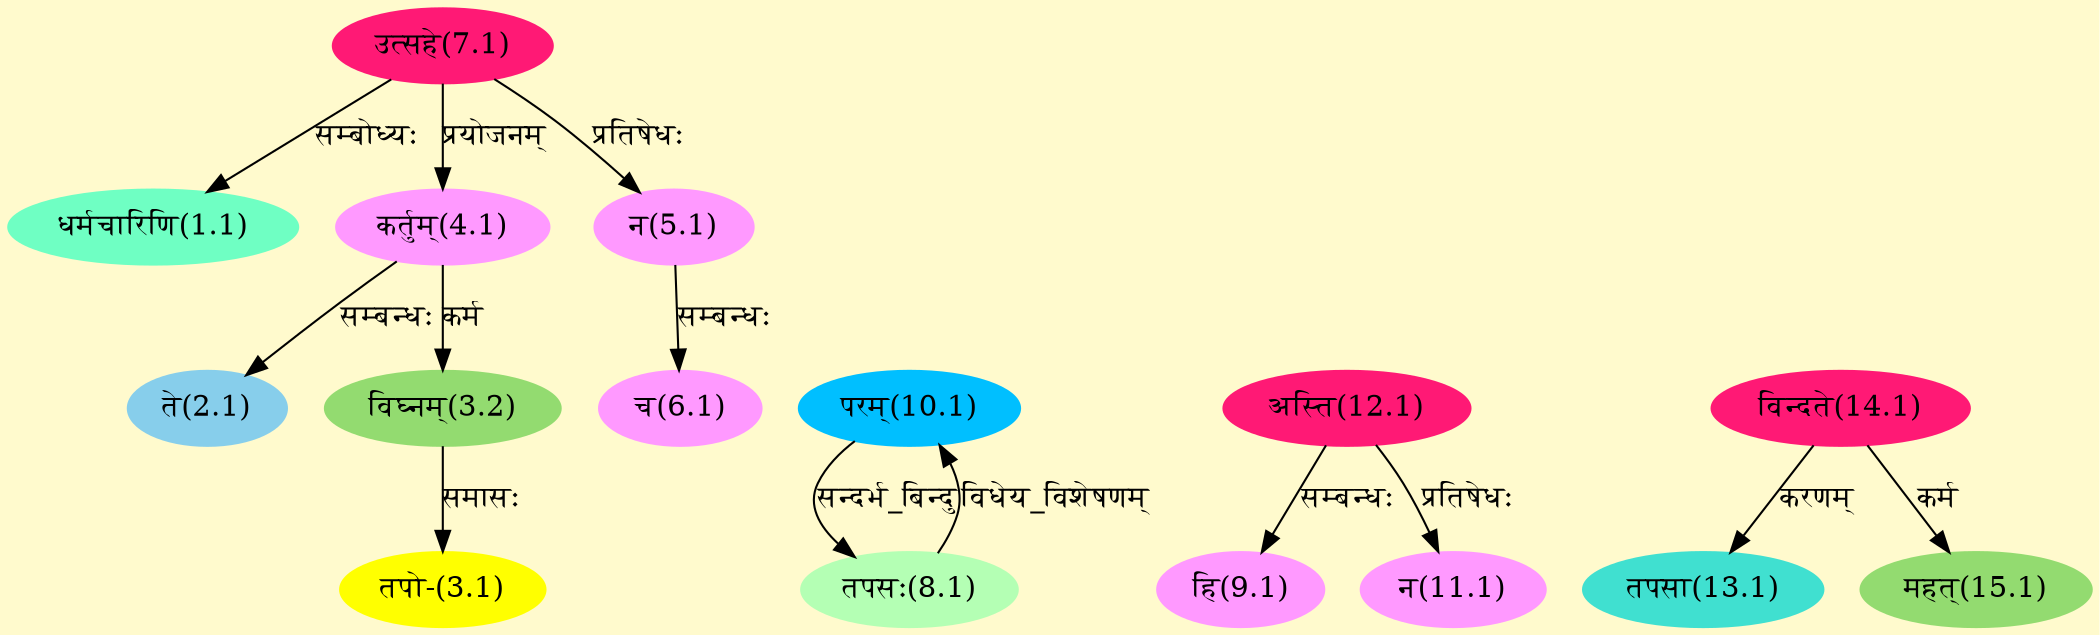 digraph G{
rankdir=BT;
 compound=true;
 bgcolor="lemonchiffon1";
Node1_1 [style=filled, color="#6FFFC3" label = "धर्मचारिणि(1.1)"]
Node7_1 [style=filled, color="#FF1975" label = "उत्सहे(7.1)"]
Node2_1 [style=filled, color="#87CEEB" label = "ते(2.1)"]
Node4_1 [style=filled, color="#FF99FF" label = "कर्तुम्(4.1)"]
Node3_1 [style=filled, color="#FFFF00" label = "तपो-(3.1)"]
Node3_2 [style=filled, color="#93DB70" label = "विघ्नम्(3.2)"]
Node5_1 [style=filled, color="#FF99FF" label = "न(5.1)"]
Node6_1 [style=filled, color="#FF99FF" label = "च(6.1)"]
Node [style=filled, color="" label = "()"]
Node8_1 [style=filled, color="#B4FFB4" label = "तपसः(8.1)"]
Node10_1 [style=filled, color="#00BFFF" label = "परम्(10.1)"]
Node9_1 [style=filled, color="#FF99FF" label = "हि(9.1)"]
Node12_1 [style=filled, color="#FF1975" label = "अस्ति(12.1)"]
Node11_1 [style=filled, color="#FF99FF" label = "न(11.1)"]
Node13_1 [style=filled, color="#40E0D0" label = "तपसा(13.1)"]
Node14_1 [style=filled, color="#FF1975" label = "विन्दते(14.1)"]
Node15_1 [style=filled, color="#93DB70" label = "महत्(15.1)"]
/* Start of Relations section */

Node1_1 -> Node7_1 [  label="सम्बोध्यः"  dir="back" ]
Node2_1 -> Node4_1 [  label="सम्बन्धः"  dir="back" ]
Node3_1 -> Node3_2 [  label="समासः"  dir="back" ]
Node3_2 -> Node4_1 [  label="कर्म"  dir="back" ]
Node4_1 -> Node7_1 [  label="प्रयोजनम्"  dir="back" ]
Node5_1 -> Node7_1 [  label="प्रतिषेधः"  dir="back" ]
Node6_1 -> Node5_1 [  label="सम्बन्धः"  dir="back" ]
Node8_1 -> Node10_1 [  label="सन्दर्भ_बिन्दु"  dir="back" ]
Node9_1 -> Node12_1 [  label="सम्बन्धः"  dir="back" ]
Node10_1 -> Node8_1 [  label="विधेय_विशेषणम्"  dir="back" ]
Node11_1 -> Node12_1 [  label="प्रतिषेधः"  dir="back" ]
Node13_1 -> Node14_1 [  label="करणम्"  dir="back" ]
Node15_1 -> Node14_1 [  label="कर्म"  dir="back" ]
}
